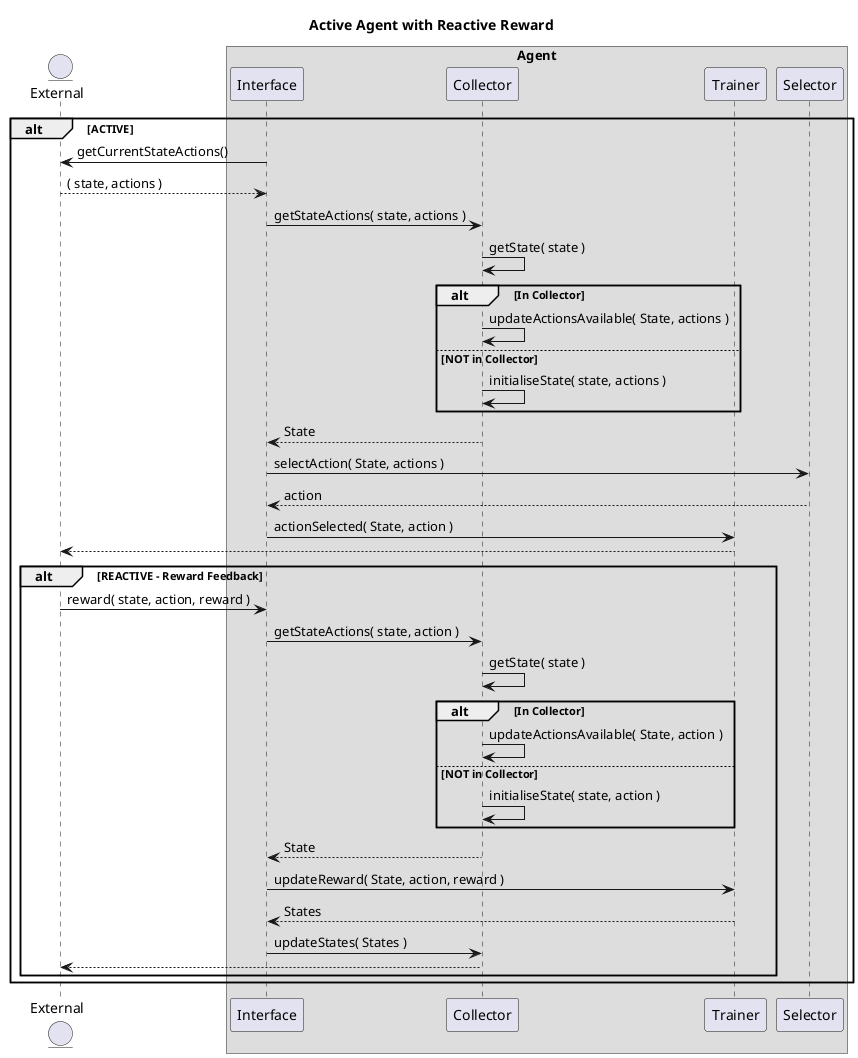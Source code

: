 @startuml

title Active Agent with Reactive Reward

entity External
box "Agent"
  participant Interface 
  participant Collector
  participant Trainer
  participant Selector 
end box

alt ACTIVE
  External    <- Interface : getCurrentStateActions()
  External   --> Interface : ( state, actions )
  Interface   -> Collector : getStateActions( state, actions )
  Collector   -> Collector : getState( state )

  alt In Collector
    Collector   -> Collector : updateActionsAvailable( State, actions )
  else NOT in Collector
    Collector   -> Collector : initialiseState( state, actions )
  end

  Interface    <-- Collector : State
  Interface     -> Selector  : selectAction( State, actions )
  Interface    <-- Selector  : action
  Interface     -> Trainer   : actionSelected( State, action )
  External     <-- Trainer

  alt REACTIVE - Reward Feedback
    External    -> Interface : reward( state, action, reward )
    Interface   -> Collector : getStateActions( state, action )
    Collector   -> Collector : getState( state )

    alt In Collector
      Collector   -> Collector : updateActionsAvailable( State, action )
    else NOT in Collector
      Collector   -> Collector : initialiseState( state, action )
    end

    Interface    <-- Collector : State
    Interface     -> Trainer   : updateReward( State, action, reward )
    Interface    <-- Trainer   : States
    Interface    ->  Collector : updateStates( States )
    External     <-- Collector
  end 
end

@enduml